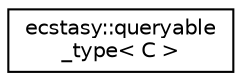 digraph "Graphical Class Hierarchy"
{
 // LATEX_PDF_SIZE
  edge [fontname="Helvetica",fontsize="10",labelfontname="Helvetica",labelfontsize="10"];
  node [fontname="Helvetica",fontsize="10",shape=record];
  rankdir="LR";
  Node0 [label="ecstasy::queryable\l_type\< C \>",height=0.2,width=0.4,color="black", fillcolor="white", style="filled",URL="$structecstasy_1_1queryable__type.html",tooltip="Try to get the type of a queryable associated to a type stored in the registry (component,..."];
}
